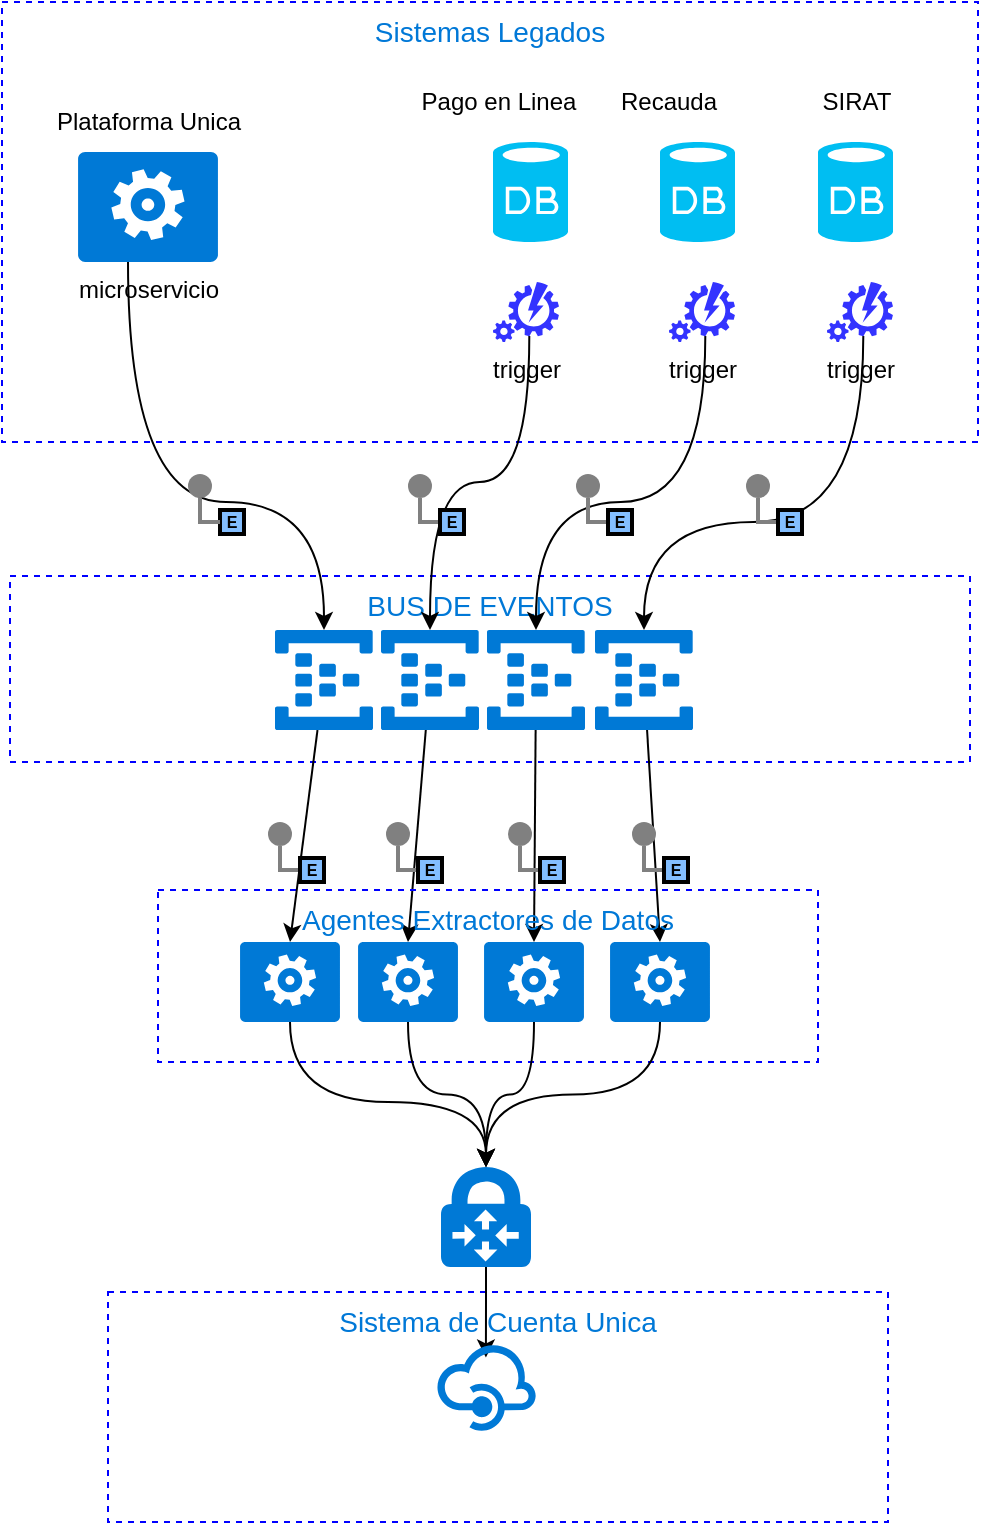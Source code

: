 <mxfile pages="1" version="11.2.8" type="github"><diagram id="zsQBbFG0kuu6M4jyXEDq" name="Page-1"><mxGraphModel dx="593" dy="285" grid="1" gridSize="10" guides="1" tooltips="1" connect="1" arrows="1" fold="1" page="1" pageScale="1" pageWidth="827" pageHeight="1169" math="0" shadow="0"><root><mxCell id="0"/><mxCell id="1" parent="0"/><mxCell id="V46HuXaM36CB3ubPjc8F-28" value="BUS DE EVENTOS" style="shape=rect;fillColor=none;strokeColor=#0000FF;dashed=1;fontSize=14;align=center;html=1;verticalAlign=top;fontColor=#0078D7;whiteSpace=wrap;" parent="1" vertex="1"><mxGeometry x="76" y="327" width="480" height="93" as="geometry"/></mxCell><mxCell id="A6u8_OQ2MPhfNV7zsOyL-92" style="edgeStyle=none;rounded=0;orthogonalLoop=1;jettySize=auto;html=1;entryX=0.5;entryY=0;entryDx=0;entryDy=0;entryPerimeter=0;" edge="1" parent="1" source="V46HuXaM36CB3ubPjc8F-14" target="A6u8_OQ2MPhfNV7zsOyL-15"><mxGeometry relative="1" as="geometry"/></mxCell><mxCell id="V46HuXaM36CB3ubPjc8F-14" value="" style="shadow=0;dashed=0;html=1;strokeColor=none;labelPosition=center;verticalLabelPosition=bottom;verticalAlign=top;align=center;shape=mxgraph.mscae.cloud.event_hubs;fillColor=#0079D6;pointerEvents=1;" parent="1" vertex="1"><mxGeometry x="261.5" y="354" width="49" height="50" as="geometry"/></mxCell><mxCell id="A6u8_OQ2MPhfNV7zsOyL-93" style="edgeStyle=none;rounded=0;orthogonalLoop=1;jettySize=auto;html=1;entryX=0.5;entryY=0;entryDx=0;entryDy=0;entryPerimeter=0;" edge="1" parent="1" source="V46HuXaM36CB3ubPjc8F-15" target="A6u8_OQ2MPhfNV7zsOyL-16"><mxGeometry relative="1" as="geometry"/></mxCell><mxCell id="V46HuXaM36CB3ubPjc8F-15" value="" style="shadow=0;dashed=0;html=1;strokeColor=none;labelPosition=center;verticalLabelPosition=bottom;verticalAlign=top;align=center;shape=mxgraph.mscae.cloud.event_hubs;fillColor=#0079D6;pointerEvents=1;" parent="1" vertex="1"><mxGeometry x="314.5" y="354" width="49" height="50" as="geometry"/></mxCell><mxCell id="A6u8_OQ2MPhfNV7zsOyL-94" style="edgeStyle=none;rounded=0;orthogonalLoop=1;jettySize=auto;html=1;entryX=0.5;entryY=0;entryDx=0;entryDy=0;entryPerimeter=0;" edge="1" parent="1" source="V46HuXaM36CB3ubPjc8F-16" target="A6u8_OQ2MPhfNV7zsOyL-17"><mxGeometry relative="1" as="geometry"/></mxCell><mxCell id="V46HuXaM36CB3ubPjc8F-16" value="" style="shadow=0;dashed=0;html=1;strokeColor=none;labelPosition=center;verticalLabelPosition=bottom;verticalAlign=top;align=center;shape=mxgraph.mscae.cloud.event_hubs;fillColor=#0079D6;pointerEvents=1;" parent="1" vertex="1"><mxGeometry x="368.5" y="354" width="49" height="50" as="geometry"/></mxCell><mxCell id="V46HuXaM36CB3ubPjc8F-18" value="Sistemas Legados" style="shape=rect;fillColor=none;strokeColor=#0000FF;dashed=1;fontSize=14;align=center;html=1;verticalAlign=top;fontColor=#0078D7;whiteSpace=wrap;" parent="1" vertex="1"><mxGeometry x="72" y="40" width="488" height="220" as="geometry"/></mxCell><mxCell id="V46HuXaM36CB3ubPjc8F-19" value="Sistema de Cuenta Unica" style="shape=rect;fillColor=none;strokeColor=#0000FF;dashed=1;fontSize=14;align=center;html=1;verticalAlign=top;fontColor=#0078D7;whiteSpace=wrap;" parent="1" vertex="1"><mxGeometry x="125" y="685" width="390" height="115" as="geometry"/></mxCell><mxCell id="V46HuXaM36CB3ubPjc8F-20" value="Agentes Extractores de Datos" style="shape=rect;fillColor=none;strokeColor=#0000FF;dashed=1;fontSize=14;align=center;html=1;verticalAlign=top;fontColor=#0078D7;whiteSpace=wrap;" parent="1" vertex="1"><mxGeometry x="150" y="484" width="330" height="86" as="geometry"/></mxCell><mxCell id="V46HuXaM36CB3ubPjc8F-22" value="" style="verticalLabelPosition=bottom;html=1;verticalAlign=top;align=center;strokeColor=none;fillColor=#00BEF2;shape=mxgraph.azure.database;" parent="1" vertex="1"><mxGeometry x="317.5" y="110" width="37.5" height="50" as="geometry"/></mxCell><mxCell id="V46HuXaM36CB3ubPjc8F-23" value="" style="verticalLabelPosition=bottom;html=1;verticalAlign=top;align=center;strokeColor=none;fillColor=#00BEF2;shape=mxgraph.azure.database;" parent="1" vertex="1"><mxGeometry x="401" y="110" width="37.5" height="50" as="geometry"/></mxCell><mxCell id="V46HuXaM36CB3ubPjc8F-24" value="" style="verticalLabelPosition=bottom;html=1;verticalAlign=top;align=center;strokeColor=none;fillColor=#00BEF2;shape=mxgraph.azure.database;" parent="1" vertex="1"><mxGeometry x="480" y="110" width="37.5" height="50" as="geometry"/></mxCell><mxCell id="A6u8_OQ2MPhfNV7zsOyL-11" style="edgeStyle=orthogonalEdgeStyle;curved=1;rounded=0;orthogonalLoop=1;jettySize=auto;html=1;exitX=0.55;exitY=0.9;exitDx=0;exitDy=0;exitPerimeter=0;entryX=0.5;entryY=0;entryDx=0;entryDy=0;entryPerimeter=0;" edge="1" parent="1" source="A6u8_OQ2MPhfNV7zsOyL-2" target="V46HuXaM36CB3ubPjc8F-14"><mxGeometry relative="1" as="geometry"><Array as="points"><mxPoint x="336" y="280"/><mxPoint x="286" y="280"/></Array></mxGeometry></mxCell><mxCell id="A6u8_OQ2MPhfNV7zsOyL-2" value="trigger" style="verticalLabelPosition=bottom;html=1;verticalAlign=top;align=center;strokeColor=none;fillColor=#3333FF;shape=mxgraph.azure.automation;pointerEvents=1;" vertex="1" parent="1"><mxGeometry x="317.5" y="180" width="33" height="30" as="geometry"/></mxCell><mxCell id="A6u8_OQ2MPhfNV7zsOyL-9" style="edgeStyle=orthogonalEdgeStyle;curved=1;rounded=0;orthogonalLoop=1;jettySize=auto;html=1;exitX=0.55;exitY=0.9;exitDx=0;exitDy=0;exitPerimeter=0;entryX=0.5;entryY=0;entryDx=0;entryDy=0;entryPerimeter=0;" edge="1" parent="1" source="A6u8_OQ2MPhfNV7zsOyL-3" target="V46HuXaM36CB3ubPjc8F-15"><mxGeometry relative="1" as="geometry"><Array as="points"><mxPoint x="424" y="290"/><mxPoint x="339" y="290"/></Array></mxGeometry></mxCell><mxCell id="A6u8_OQ2MPhfNV7zsOyL-3" value="trigger" style="verticalLabelPosition=bottom;html=1;verticalAlign=top;align=center;strokeColor=none;fillColor=#3333FF;shape=mxgraph.azure.automation;pointerEvents=1;" vertex="1" parent="1"><mxGeometry x="405.5" y="180" width="33" height="30" as="geometry"/></mxCell><mxCell id="A6u8_OQ2MPhfNV7zsOyL-12" style="edgeStyle=orthogonalEdgeStyle;curved=1;rounded=0;orthogonalLoop=1;jettySize=auto;html=1;exitX=0.55;exitY=0.9;exitDx=0;exitDy=0;exitPerimeter=0;entryX=0.5;entryY=0;entryDx=0;entryDy=0;entryPerimeter=0;" edge="1" parent="1" source="A6u8_OQ2MPhfNV7zsOyL-4" target="V46HuXaM36CB3ubPjc8F-16"><mxGeometry relative="1" as="geometry"><Array as="points"><mxPoint x="502" y="300"/><mxPoint x="393" y="300"/></Array></mxGeometry></mxCell><mxCell id="A6u8_OQ2MPhfNV7zsOyL-4" value="trigger" style="verticalLabelPosition=bottom;html=1;verticalAlign=top;align=center;strokeColor=none;fillColor=#3333FF;shape=mxgraph.azure.automation;pointerEvents=1;" vertex="1" parent="1"><mxGeometry x="484.5" y="180" width="33" height="30" as="geometry"/></mxCell><mxCell id="A6u8_OQ2MPhfNV7zsOyL-91" style="edgeStyle=none;rounded=0;orthogonalLoop=1;jettySize=auto;html=1;entryX=0.5;entryY=0;entryDx=0;entryDy=0;entryPerimeter=0;" edge="1" parent="1" source="A6u8_OQ2MPhfNV7zsOyL-6" target="A6u8_OQ2MPhfNV7zsOyL-18"><mxGeometry relative="1" as="geometry"/></mxCell><mxCell id="A6u8_OQ2MPhfNV7zsOyL-6" value="" style="shadow=0;dashed=0;html=1;strokeColor=none;labelPosition=center;verticalLabelPosition=bottom;verticalAlign=top;align=center;shape=mxgraph.mscae.cloud.event_hubs;fillColor=#0079D6;pointerEvents=1;" vertex="1" parent="1"><mxGeometry x="208.5" y="354" width="49" height="50" as="geometry"/></mxCell><mxCell id="A6u8_OQ2MPhfNV7zsOyL-24" style="edgeStyle=orthogonalEdgeStyle;curved=1;rounded=0;orthogonalLoop=1;jettySize=auto;html=1;exitX=0.5;exitY=1;exitDx=0;exitDy=0;exitPerimeter=0;entryX=0.499;entryY=0.172;entryDx=0;entryDy=0;entryPerimeter=0;" edge="1" parent="1" source="A6u8_OQ2MPhfNV7zsOyL-14" target="A6u8_OQ2MPhfNV7zsOyL-23"><mxGeometry relative="1" as="geometry"/></mxCell><mxCell id="A6u8_OQ2MPhfNV7zsOyL-14" value="" style="shadow=0;dashed=0;html=1;strokeColor=none;labelPosition=center;verticalLabelPosition=bottom;verticalAlign=top;align=center;shape=mxgraph.mscae.cloud.vpn_gateway2;fillColor=#0079D6;pointerEvents=1;" vertex="1" parent="1"><mxGeometry x="291.5" y="622.5" width="45" height="50" as="geometry"/></mxCell><mxCell id="A6u8_OQ2MPhfNV7zsOyL-22" style="edgeStyle=orthogonalEdgeStyle;curved=1;rounded=0;orthogonalLoop=1;jettySize=auto;html=1;exitX=0.5;exitY=1;exitDx=0;exitDy=0;exitPerimeter=0;" edge="1" parent="1" source="A6u8_OQ2MPhfNV7zsOyL-15" target="A6u8_OQ2MPhfNV7zsOyL-14"><mxGeometry relative="1" as="geometry"/></mxCell><mxCell id="A6u8_OQ2MPhfNV7zsOyL-15" value="" style="shadow=0;dashed=0;html=1;strokeColor=none;fillColor=#0079D6;labelPosition=center;verticalLabelPosition=bottom;verticalAlign=top;align=center;shape=mxgraph.azure.worker_role;pointerEvents=1;" vertex="1" parent="1"><mxGeometry x="250" y="510" width="50" height="40" as="geometry"/></mxCell><mxCell id="A6u8_OQ2MPhfNV7zsOyL-21" style="edgeStyle=orthogonalEdgeStyle;curved=1;rounded=0;orthogonalLoop=1;jettySize=auto;html=1;exitX=0.5;exitY=1;exitDx=0;exitDy=0;exitPerimeter=0;entryX=0.5;entryY=0;entryDx=0;entryDy=0;entryPerimeter=0;" edge="1" parent="1" source="A6u8_OQ2MPhfNV7zsOyL-16" target="A6u8_OQ2MPhfNV7zsOyL-14"><mxGeometry relative="1" as="geometry"/></mxCell><mxCell id="A6u8_OQ2MPhfNV7zsOyL-16" value="" style="shadow=0;dashed=0;html=1;strokeColor=none;fillColor=#0079D6;labelPosition=center;verticalLabelPosition=bottom;verticalAlign=top;align=center;shape=mxgraph.azure.worker_role;pointerEvents=1;" vertex="1" parent="1"><mxGeometry x="313" y="510" width="50" height="40" as="geometry"/></mxCell><mxCell id="A6u8_OQ2MPhfNV7zsOyL-20" style="edgeStyle=orthogonalEdgeStyle;curved=1;rounded=0;orthogonalLoop=1;jettySize=auto;html=1;exitX=0.5;exitY=1;exitDx=0;exitDy=0;exitPerimeter=0;entryX=0.5;entryY=0;entryDx=0;entryDy=0;entryPerimeter=0;" edge="1" parent="1" source="A6u8_OQ2MPhfNV7zsOyL-17" target="A6u8_OQ2MPhfNV7zsOyL-14"><mxGeometry relative="1" as="geometry"/></mxCell><mxCell id="A6u8_OQ2MPhfNV7zsOyL-17" value="" style="shadow=0;dashed=0;html=1;strokeColor=none;fillColor=#0079D6;labelPosition=center;verticalLabelPosition=bottom;verticalAlign=top;align=center;shape=mxgraph.azure.worker_role;pointerEvents=1;" vertex="1" parent="1"><mxGeometry x="376" y="510" width="50" height="40" as="geometry"/></mxCell><mxCell id="A6u8_OQ2MPhfNV7zsOyL-19" style="edgeStyle=orthogonalEdgeStyle;curved=1;rounded=0;orthogonalLoop=1;jettySize=auto;html=1;entryX=0.5;entryY=0;entryDx=0;entryDy=0;entryPerimeter=0;" edge="1" parent="1" source="A6u8_OQ2MPhfNV7zsOyL-18" target="A6u8_OQ2MPhfNV7zsOyL-14"><mxGeometry relative="1" as="geometry"><Array as="points"><mxPoint x="216" y="590"/><mxPoint x="314" y="590"/></Array></mxGeometry></mxCell><mxCell id="A6u8_OQ2MPhfNV7zsOyL-18" value="" style="shadow=0;dashed=0;html=1;strokeColor=none;fillColor=#0079D6;labelPosition=center;verticalLabelPosition=bottom;verticalAlign=top;align=center;shape=mxgraph.azure.worker_role;pointerEvents=1;" vertex="1" parent="1"><mxGeometry x="191" y="510" width="50" height="40" as="geometry"/></mxCell><mxCell id="A6u8_OQ2MPhfNV7zsOyL-23" value="" style="shadow=0;dashed=0;html=1;strokeColor=none;labelPosition=center;verticalLabelPosition=bottom;verticalAlign=top;align=center;shape=mxgraph.mscae.cloud.api_management;fillColor=#0079D6;pointerEvents=1;" vertex="1" parent="1"><mxGeometry x="289" y="710" width="50" height="45" as="geometry"/></mxCell><mxCell id="A6u8_OQ2MPhfNV7zsOyL-31" style="edgeStyle=orthogonalEdgeStyle;curved=1;rounded=0;orthogonalLoop=1;jettySize=auto;html=1;entryX=0.5;entryY=0;entryDx=0;entryDy=0;entryPerimeter=0;" edge="1" parent="1" source="A6u8_OQ2MPhfNV7zsOyL-26" target="A6u8_OQ2MPhfNV7zsOyL-6"><mxGeometry relative="1" as="geometry"><Array as="points"><mxPoint x="135" y="290"/><mxPoint x="233" y="290"/></Array></mxGeometry></mxCell><mxCell id="A6u8_OQ2MPhfNV7zsOyL-26" value="microservicio" style="shadow=0;dashed=0;html=1;strokeColor=none;fillColor=#0079D6;labelPosition=center;verticalLabelPosition=bottom;verticalAlign=top;align=center;shape=mxgraph.azure.worker_role;pointerEvents=1;" vertex="1" parent="1"><mxGeometry x="110" y="115" width="70" height="55" as="geometry"/></mxCell><mxCell id="A6u8_OQ2MPhfNV7zsOyL-27" value="Plataforma Unica" style="text;html=1;resizable=0;autosize=1;align=center;verticalAlign=middle;points=[];fillColor=none;strokeColor=none;rounded=0;" vertex="1" parent="1"><mxGeometry x="90" y="90" width="110" height="20" as="geometry"/></mxCell><mxCell id="A6u8_OQ2MPhfNV7zsOyL-28" value="Pago en Linea" style="text;html=1;resizable=0;autosize=1;align=center;verticalAlign=middle;points=[];fillColor=none;strokeColor=none;rounded=0;" vertex="1" parent="1"><mxGeometry x="275" y="80" width="90" height="20" as="geometry"/></mxCell><mxCell id="A6u8_OQ2MPhfNV7zsOyL-29" value="Recauda" style="text;html=1;resizable=0;autosize=1;align=center;verticalAlign=middle;points=[];fillColor=none;strokeColor=none;rounded=0;" vertex="1" parent="1"><mxGeometry x="375" y="80" width="60" height="20" as="geometry"/></mxCell><mxCell id="A6u8_OQ2MPhfNV7zsOyL-30" value="SIRAT" style="text;html=1;resizable=0;autosize=1;align=center;verticalAlign=middle;points=[];fillColor=none;strokeColor=none;rounded=0;" vertex="1" parent="1"><mxGeometry x="474" y="80" width="50" height="20" as="geometry"/></mxCell><mxCell id="A6u8_OQ2MPhfNV7zsOyL-67" value="" style="group" vertex="1" connectable="0" parent="1"><mxGeometry x="165" y="276" width="28" height="30" as="geometry"/></mxCell><mxCell id="A6u8_OQ2MPhfNV7zsOyL-63" value="" style="group;movable=0;resizable=0;rotatable=0;deletable=0;editable=0;connectable=0;" vertex="1" connectable="0" parent="A6u8_OQ2MPhfNV7zsOyL-67"><mxGeometry width="28" height="30" as="geometry"/></mxCell><mxCell id="A6u8_OQ2MPhfNV7zsOyL-62" value="" style="group;movable=0;resizable=0;rotatable=0;deletable=0;editable=0;connectable=0;" vertex="1" connectable="0" parent="A6u8_OQ2MPhfNV7zsOyL-63"><mxGeometry width="28" height="30" as="geometry"/></mxCell><mxCell id="A6u8_OQ2MPhfNV7zsOyL-60" value="" style="group;movable=1;resizable=1;rotatable=1;deletable=1;editable=1;connectable=1;" vertex="1" connectable="0" parent="A6u8_OQ2MPhfNV7zsOyL-62"><mxGeometry width="28" height="30" as="geometry"/></mxCell><mxCell id="A6u8_OQ2MPhfNV7zsOyL-59" value="" style="group;movable=0;resizable=0;rotatable=0;deletable=0;editable=0;connectable=0;" vertex="1" connectable="0" parent="A6u8_OQ2MPhfNV7zsOyL-60"><mxGeometry width="28" height="30" as="geometry"/></mxCell><mxCell id="A6u8_OQ2MPhfNV7zsOyL-53" value="" style="group;movable=0;resizable=0;rotatable=0;deletable=0;editable=0;connectable=0;" vertex="1" connectable="0" parent="A6u8_OQ2MPhfNV7zsOyL-59"><mxGeometry width="28" height="30" as="geometry"/></mxCell><mxCell id="A6u8_OQ2MPhfNV7zsOyL-54" value="" style="strokeWidth=2;dashed=0;align=center;fontSize=8;shape=ellipse;fillColor=#808080;strokeColor=none;movable=0;resizable=0;rotatable=0;deletable=0;editable=0;connectable=0;" vertex="1" parent="A6u8_OQ2MPhfNV7zsOyL-53"><mxGeometry width="12" height="12" as="geometry"/></mxCell><mxCell id="A6u8_OQ2MPhfNV7zsOyL-55" value="E" style="strokeWidth=2;dashed=0;align=center;fontSize=8;shape=rect;fillColor=#83BEFF;strokeColor=#000000;fontStyle=1;movable=0;resizable=0;rotatable=0;deletable=0;editable=0;connectable=0;" vertex="1" parent="A6u8_OQ2MPhfNV7zsOyL-53"><mxGeometry x="16" y="18" width="12" height="12" as="geometry"/></mxCell><mxCell id="A6u8_OQ2MPhfNV7zsOyL-56" value="" style="edgeStyle=orthogonalEdgeStyle;rounded=0;exitX=0;exitY=0.5;endArrow=none;dashed=0;html=1;strokeColor=#808080;strokeWidth=2;movable=0;resizable=0;rotatable=0;deletable=0;editable=0;connectable=0;" edge="1" parent="A6u8_OQ2MPhfNV7zsOyL-53" source="A6u8_OQ2MPhfNV7zsOyL-55" target="A6u8_OQ2MPhfNV7zsOyL-54"><mxGeometry relative="1" as="geometry"/></mxCell><mxCell id="A6u8_OQ2MPhfNV7zsOyL-72" value="" style="group;movable=0;resizable=0;rotatable=0;deletable=0;editable=0;connectable=0;" vertex="1" connectable="0" parent="1"><mxGeometry x="196" y="279" width="28" height="30" as="geometry"/></mxCell><mxCell id="A6u8_OQ2MPhfNV7zsOyL-81" value="" style="edgeStyle=orthogonalEdgeStyle;rounded=0;exitX=0;exitY=0.5;endArrow=none;dashed=0;html=1;strokeColor=#808080;strokeWidth=2;" edge="1" source="A6u8_OQ2MPhfNV7zsOyL-83" target="A6u8_OQ2MPhfNV7zsOyL-82" parent="1"><mxGeometry relative="1" as="geometry"/></mxCell><mxCell id="A6u8_OQ2MPhfNV7zsOyL-82" value="" style="strokeWidth=2;dashed=0;align=center;fontSize=8;shape=ellipse;fillColor=#808080;strokeColor=none;" vertex="1" parent="1"><mxGeometry x="275" y="276" width="12" height="12" as="geometry"/></mxCell><mxCell id="A6u8_OQ2MPhfNV7zsOyL-83" value="E" style="strokeWidth=2;dashed=0;align=center;fontSize=8;shape=rect;fillColor=#83BEFF;strokeColor=#000000;fontStyle=1;" vertex="1" parent="1"><mxGeometry x="291" y="294" width="12" height="12" as="geometry"/></mxCell><mxCell id="A6u8_OQ2MPhfNV7zsOyL-84" value="" style="edgeStyle=orthogonalEdgeStyle;rounded=0;exitX=0;exitY=0.5;endArrow=none;dashed=0;html=1;strokeColor=#808080;strokeWidth=2;" edge="1" source="A6u8_OQ2MPhfNV7zsOyL-86" target="A6u8_OQ2MPhfNV7zsOyL-85" parent="1"><mxGeometry relative="1" as="geometry"/></mxCell><mxCell id="A6u8_OQ2MPhfNV7zsOyL-85" value="" style="strokeWidth=2;dashed=0;align=center;fontSize=8;shape=ellipse;fillColor=#808080;strokeColor=none;" vertex="1" parent="1"><mxGeometry x="444" y="276" width="12" height="12" as="geometry"/></mxCell><mxCell id="A6u8_OQ2MPhfNV7zsOyL-86" value="E" style="strokeWidth=2;dashed=0;align=center;fontSize=8;shape=rect;fillColor=#83BEFF;strokeColor=#000000;fontStyle=1;" vertex="1" parent="1"><mxGeometry x="460" y="294" width="12" height="12" as="geometry"/></mxCell><mxCell id="A6u8_OQ2MPhfNV7zsOyL-87" value="" style="edgeStyle=orthogonalEdgeStyle;rounded=0;exitX=0;exitY=0.5;endArrow=none;dashed=0;html=1;strokeColor=#808080;strokeWidth=2;" edge="1" source="A6u8_OQ2MPhfNV7zsOyL-89" target="A6u8_OQ2MPhfNV7zsOyL-88" parent="1"><mxGeometry relative="1" as="geometry"/></mxCell><mxCell id="A6u8_OQ2MPhfNV7zsOyL-88" value="" style="strokeWidth=2;dashed=0;align=center;fontSize=8;shape=ellipse;fillColor=#808080;strokeColor=none;" vertex="1" parent="1"><mxGeometry x="359" y="276" width="12" height="12" as="geometry"/></mxCell><mxCell id="A6u8_OQ2MPhfNV7zsOyL-89" value="E" style="strokeWidth=2;dashed=0;align=center;fontSize=8;shape=rect;fillColor=#83BEFF;strokeColor=#000000;fontStyle=1;" vertex="1" parent="1"><mxGeometry x="375" y="294" width="12" height="12" as="geometry"/></mxCell><mxCell id="A6u8_OQ2MPhfNV7zsOyL-95" value="" style="edgeStyle=orthogonalEdgeStyle;rounded=0;exitX=0;exitY=0.5;endArrow=none;dashed=0;html=1;strokeColor=#808080;strokeWidth=2;" edge="1" source="A6u8_OQ2MPhfNV7zsOyL-97" target="A6u8_OQ2MPhfNV7zsOyL-96" parent="1"><mxGeometry relative="1" as="geometry"/></mxCell><mxCell id="A6u8_OQ2MPhfNV7zsOyL-96" value="" style="strokeWidth=2;dashed=0;align=center;fontSize=8;shape=ellipse;fillColor=#808080;strokeColor=none;" vertex="1" parent="1"><mxGeometry x="205" y="450" width="12" height="12" as="geometry"/></mxCell><mxCell id="A6u8_OQ2MPhfNV7zsOyL-97" value="E" style="strokeWidth=2;dashed=0;align=center;fontSize=8;shape=rect;fillColor=#83BEFF;strokeColor=#000000;fontStyle=1;" vertex="1" parent="1"><mxGeometry x="221" y="468" width="12" height="12" as="geometry"/></mxCell><mxCell id="A6u8_OQ2MPhfNV7zsOyL-98" value="" style="edgeStyle=orthogonalEdgeStyle;rounded=0;exitX=0;exitY=0.5;endArrow=none;dashed=0;html=1;strokeColor=#808080;strokeWidth=2;" edge="1" source="A6u8_OQ2MPhfNV7zsOyL-100" target="A6u8_OQ2MPhfNV7zsOyL-99" parent="1"><mxGeometry relative="1" as="geometry"/></mxCell><mxCell id="A6u8_OQ2MPhfNV7zsOyL-99" value="" style="strokeWidth=2;dashed=0;align=center;fontSize=8;shape=ellipse;fillColor=#808080;strokeColor=none;" vertex="1" parent="1"><mxGeometry x="264" y="450" width="12" height="12" as="geometry"/></mxCell><mxCell id="A6u8_OQ2MPhfNV7zsOyL-100" value="E" style="strokeWidth=2;dashed=0;align=center;fontSize=8;shape=rect;fillColor=#83BEFF;strokeColor=#000000;fontStyle=1;" vertex="1" parent="1"><mxGeometry x="280" y="468" width="12" height="12" as="geometry"/></mxCell><mxCell id="A6u8_OQ2MPhfNV7zsOyL-101" value="" style="edgeStyle=orthogonalEdgeStyle;rounded=0;exitX=0;exitY=0.5;endArrow=none;dashed=0;html=1;strokeColor=#808080;strokeWidth=2;" edge="1" source="A6u8_OQ2MPhfNV7zsOyL-103" target="A6u8_OQ2MPhfNV7zsOyL-102" parent="1"><mxGeometry relative="1" as="geometry"/></mxCell><mxCell id="A6u8_OQ2MPhfNV7zsOyL-102" value="" style="strokeWidth=2;dashed=0;align=center;fontSize=8;shape=ellipse;fillColor=#808080;strokeColor=none;" vertex="1" parent="1"><mxGeometry x="325" y="450" width="12" height="12" as="geometry"/></mxCell><mxCell id="A6u8_OQ2MPhfNV7zsOyL-103" value="E" style="strokeWidth=2;dashed=0;align=center;fontSize=8;shape=rect;fillColor=#83BEFF;strokeColor=#000000;fontStyle=1;" vertex="1" parent="1"><mxGeometry x="341" y="468" width="12" height="12" as="geometry"/></mxCell><mxCell id="A6u8_OQ2MPhfNV7zsOyL-104" value="" style="edgeStyle=orthogonalEdgeStyle;rounded=0;exitX=0;exitY=0.5;endArrow=none;dashed=0;html=1;strokeColor=#808080;strokeWidth=2;" edge="1" source="A6u8_OQ2MPhfNV7zsOyL-106" target="A6u8_OQ2MPhfNV7zsOyL-105" parent="1"><mxGeometry relative="1" as="geometry"/></mxCell><mxCell id="A6u8_OQ2MPhfNV7zsOyL-105" value="" style="strokeWidth=2;dashed=0;align=center;fontSize=8;shape=ellipse;fillColor=#808080;strokeColor=none;" vertex="1" parent="1"><mxGeometry x="387" y="450" width="12" height="12" as="geometry"/></mxCell><mxCell id="A6u8_OQ2MPhfNV7zsOyL-106" value="E" style="strokeWidth=2;dashed=0;align=center;fontSize=8;shape=rect;fillColor=#83BEFF;strokeColor=#000000;fontStyle=1;" vertex="1" parent="1"><mxGeometry x="403" y="468" width="12" height="12" as="geometry"/></mxCell></root></mxGraphModel></diagram></mxfile>
